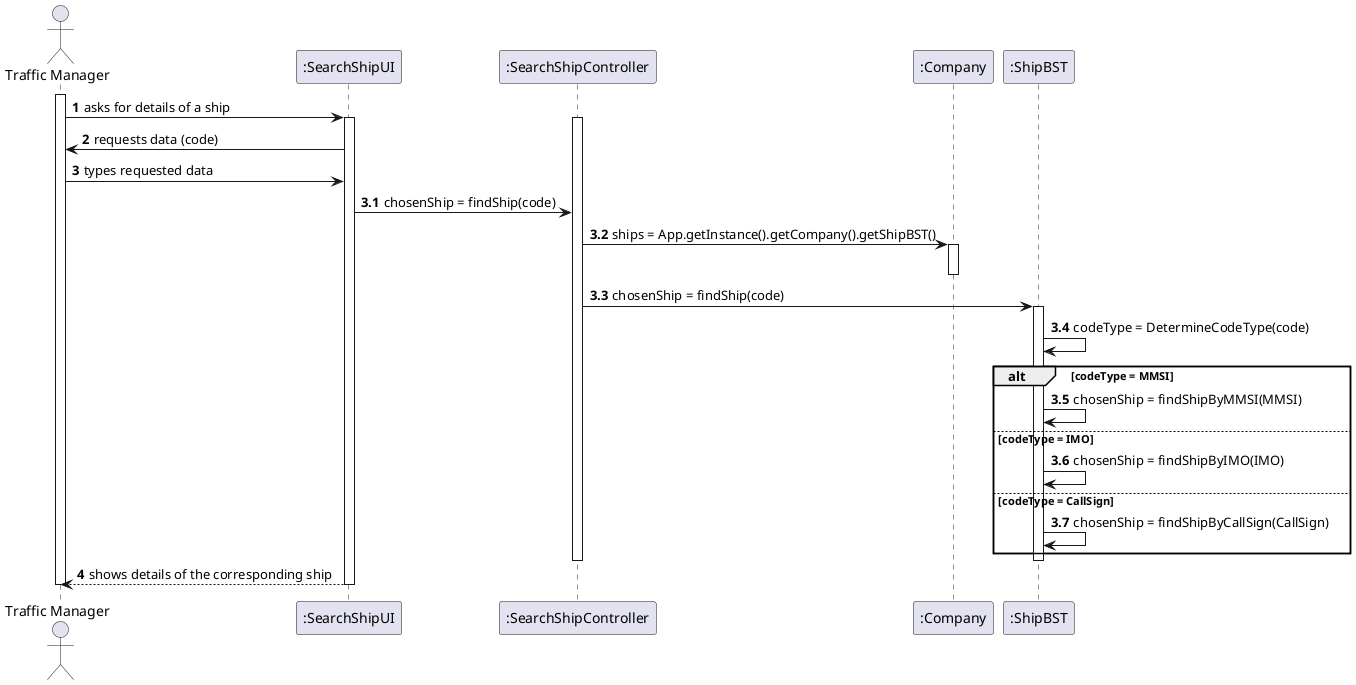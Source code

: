@startuml
autonumber

'hide footbox
actor "Traffic Manager" as TM

participant ":SearchShipUI" as UI
participant ":SearchShipController" as CTRL
participant ":Company" as COMP
participant ":ShipBST" as BST

activate TM
TM -> UI : asks for details of a ship
activate UI
activate CTRL

UI -> TM : requests data (code)
TM -> UI : types requested data

autonumber 3.1

UI -> CTRL : chosenShip = findShip(code)

CTRL -> COMP : ships = App.getInstance().getCompany().getShipBST()
activate COMP
deactivate COMP

CTRL -> BST : chosenShip = findShip(code)
activate BST



BST -> BST : codeType = DetermineCodeType(code)

alt codeType = MMSI
  BST -> BST : chosenShip = findShipByMMSI(MMSI)
else codeType = IMO
  BST -> BST : chosenShip = findShipByIMO(IMO)
else codeType = CallSign
  BST -> BST : chosenShip = findShipByCallSign(CallSign)
end

deactivate BST
deactivate CTRL

autonumber 4
UI --> TM : shows details of the corresponding ship
deactivate UI

deactivate TM

@enduml